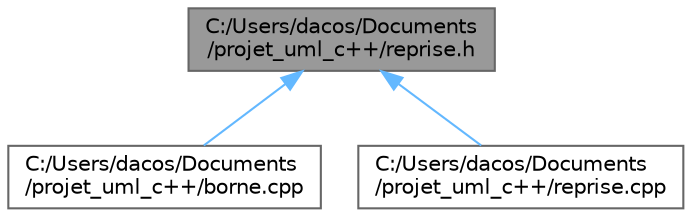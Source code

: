 digraph "C:/Users/dacos/Documents/projet_uml_c++/reprise.h"
{
 // LATEX_PDF_SIZE
  bgcolor="transparent";
  edge [fontname=Helvetica,fontsize=10,labelfontname=Helvetica,labelfontsize=10];
  node [fontname=Helvetica,fontsize=10,shape=box,height=0.2,width=0.4];
  Node1 [id="Node000001",label="C:/Users/dacos/Documents\l/projet_uml_c++/reprise.h",height=0.2,width=0.4,color="gray40", fillcolor="grey60", style="filled", fontcolor="black",tooltip="FIchier implémentant la classe de la reprise du véhicule."];
  Node1 -> Node2 [id="edge1_Node000001_Node000002",dir="back",color="steelblue1",style="solid",tooltip=" "];
  Node2 [id="Node000002",label="C:/Users/dacos/Documents\l/projet_uml_c++/borne.cpp",height=0.2,width=0.4,color="grey40", fillcolor="white", style="filled",URL="$borne_8cpp.html",tooltip="FIchier implémentant les étapes de la recharge de la borne."];
  Node1 -> Node3 [id="edge2_Node000001_Node000003",dir="back",color="steelblue1",style="solid",tooltip=" "];
  Node3 [id="Node000003",label="C:/Users/dacos/Documents\l/projet_uml_c++/reprise.cpp",height=0.2,width=0.4,color="grey40", fillcolor="white", style="filled",URL="$reprise_8cpp.html",tooltip="Fichier implémentant les méthodes de la classe Reprise."];
}
